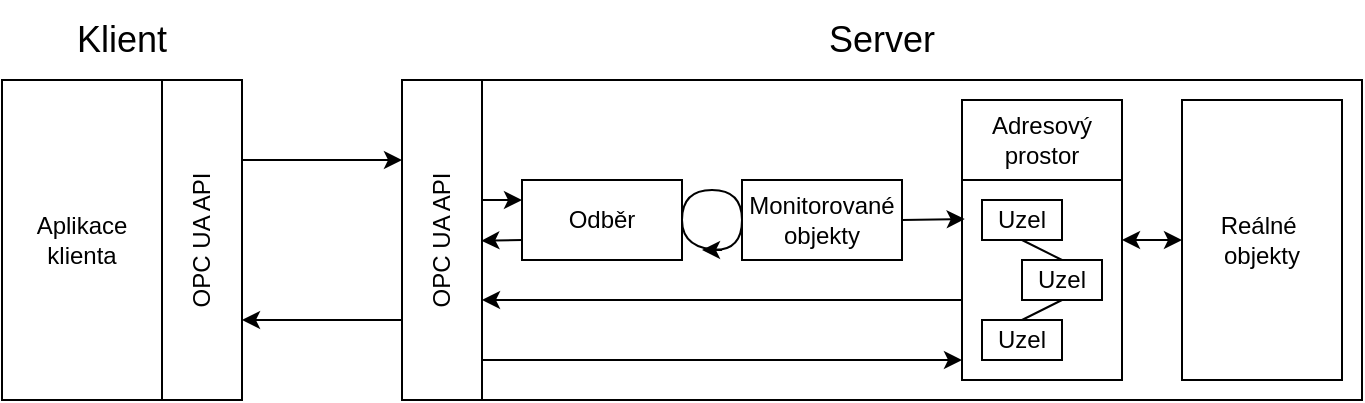 <mxfile version="14.4.3" type="github">
  <diagram id="9uc6E1NY93IKsYMUypgm" name="Page-1">
    <mxGraphModel dx="1722" dy="988" grid="1" gridSize="10" guides="1" tooltips="1" connect="1" arrows="1" fold="1" page="1" pageScale="1" pageWidth="827" pageHeight="1169" math="0" shadow="0">
      <root>
        <mxCell id="0" />
        <mxCell id="1" parent="0" />
        <mxCell id="w15VB1qtq0Yfso3e13dx-1" value="" style="rounded=0;whiteSpace=wrap;html=1;" vertex="1" parent="1">
          <mxGeometry x="120" y="120" width="120" height="160" as="geometry" />
        </mxCell>
        <mxCell id="w15VB1qtq0Yfso3e13dx-2" value="" style="rounded=0;whiteSpace=wrap;html=1;" vertex="1" parent="1">
          <mxGeometry x="320" y="120" width="480" height="160" as="geometry" />
        </mxCell>
        <mxCell id="w15VB1qtq0Yfso3e13dx-4" value="&lt;font style=&quot;font-size: 18px&quot;&gt;Klient&lt;/font&gt;" style="text;html=1;strokeColor=none;fillColor=none;align=center;verticalAlign=middle;whiteSpace=wrap;rounded=0;" vertex="1" parent="1">
          <mxGeometry x="120" y="80" width="120" height="40" as="geometry" />
        </mxCell>
        <mxCell id="w15VB1qtq0Yfso3e13dx-5" value="&lt;font style=&quot;font-size: 18px&quot;&gt;Server&lt;/font&gt;" style="text;html=1;strokeColor=none;fillColor=none;align=center;verticalAlign=middle;whiteSpace=wrap;rounded=0;" vertex="1" parent="1">
          <mxGeometry x="320" y="80" width="480" height="40" as="geometry" />
        </mxCell>
        <mxCell id="w15VB1qtq0Yfso3e13dx-7" value="OPC UA API" style="rounded=0;whiteSpace=wrap;html=1;rotation=-90;" vertex="1" parent="1">
          <mxGeometry x="140" y="180" width="160" height="40" as="geometry" />
        </mxCell>
        <mxCell id="w15VB1qtq0Yfso3e13dx-8" value="OPC UA API" style="rounded=0;whiteSpace=wrap;html=1;rotation=-90;" vertex="1" parent="1">
          <mxGeometry x="260" y="180" width="160" height="40" as="geometry" />
        </mxCell>
        <mxCell id="w15VB1qtq0Yfso3e13dx-9" value="Monitorované objekty" style="rounded=0;whiteSpace=wrap;html=1;" vertex="1" parent="1">
          <mxGeometry x="490" y="170" width="80" height="40" as="geometry" />
        </mxCell>
        <mxCell id="w15VB1qtq0Yfso3e13dx-12" value="Odběr" style="rounded=0;whiteSpace=wrap;html=1;" vertex="1" parent="1">
          <mxGeometry x="380" y="170" width="80" height="40" as="geometry" />
        </mxCell>
        <mxCell id="w15VB1qtq0Yfso3e13dx-14" value="" style="rounded=0;whiteSpace=wrap;html=1;" vertex="1" parent="1">
          <mxGeometry x="600" y="130" width="80" height="140" as="geometry" />
        </mxCell>
        <mxCell id="w15VB1qtq0Yfso3e13dx-15" value="Adresový prostor" style="rounded=0;whiteSpace=wrap;html=1;" vertex="1" parent="1">
          <mxGeometry x="600" y="130" width="80" height="40" as="geometry" />
        </mxCell>
        <mxCell id="w15VB1qtq0Yfso3e13dx-16" value="Uzel" style="rounded=0;whiteSpace=wrap;html=1;" vertex="1" parent="1">
          <mxGeometry x="610" y="180" width="40" height="20" as="geometry" />
        </mxCell>
        <mxCell id="w15VB1qtq0Yfso3e13dx-18" value="Uzel" style="rounded=0;whiteSpace=wrap;html=1;" vertex="1" parent="1">
          <mxGeometry x="630" y="210" width="40" height="20" as="geometry" />
        </mxCell>
        <mxCell id="w15VB1qtq0Yfso3e13dx-19" value="Uzel" style="rounded=0;whiteSpace=wrap;html=1;" vertex="1" parent="1">
          <mxGeometry x="610" y="240" width="40" height="20" as="geometry" />
        </mxCell>
        <mxCell id="w15VB1qtq0Yfso3e13dx-20" value="" style="endArrow=classic;html=1;entryX=0.75;entryY=0;entryDx=0;entryDy=0;exitX=0.75;exitY=1;exitDx=0;exitDy=0;" edge="1" parent="1" source="w15VB1qtq0Yfso3e13dx-7" target="w15VB1qtq0Yfso3e13dx-8">
          <mxGeometry width="50" height="50" relative="1" as="geometry">
            <mxPoint x="200" y="160" as="sourcePoint" />
            <mxPoint x="250" y="110" as="targetPoint" />
          </mxGeometry>
        </mxCell>
        <mxCell id="w15VB1qtq0Yfso3e13dx-21" value="" style="endArrow=classic;html=1;entryX=0.25;entryY=1;entryDx=0;entryDy=0;exitX=0.25;exitY=0;exitDx=0;exitDy=0;" edge="1" parent="1" source="w15VB1qtq0Yfso3e13dx-8" target="w15VB1qtq0Yfso3e13dx-7">
          <mxGeometry width="50" height="50" relative="1" as="geometry">
            <mxPoint x="210" y="170" as="sourcePoint" />
            <mxPoint x="330" y="170" as="targetPoint" />
          </mxGeometry>
        </mxCell>
        <mxCell id="w15VB1qtq0Yfso3e13dx-22" value="" style="endArrow=classic;html=1;exitX=0.75;exitY=1;exitDx=0;exitDy=0;" edge="1" parent="1">
          <mxGeometry width="50" height="50" relative="1" as="geometry">
            <mxPoint x="360" y="180" as="sourcePoint" />
            <mxPoint x="380" y="180" as="targetPoint" />
          </mxGeometry>
        </mxCell>
        <mxCell id="w15VB1qtq0Yfso3e13dx-23" value="" style="endArrow=classic;html=1;exitX=0;exitY=0.75;exitDx=0;exitDy=0;entryX=0.623;entryY=0.992;entryDx=0;entryDy=0;entryPerimeter=0;" edge="1" parent="1" source="w15VB1qtq0Yfso3e13dx-12">
          <mxGeometry width="50" height="50" relative="1" as="geometry">
            <mxPoint x="370" y="190" as="sourcePoint" />
            <mxPoint x="359.68" y="200.32" as="targetPoint" />
          </mxGeometry>
        </mxCell>
        <mxCell id="w15VB1qtq0Yfso3e13dx-26" value="" style="curved=1;endArrow=classic;html=1;" edge="1" parent="1">
          <mxGeometry width="50" height="50" relative="1" as="geometry">
            <mxPoint x="480" y="205" as="sourcePoint" />
            <mxPoint x="470" y="205" as="targetPoint" />
            <Array as="points">
              <mxPoint x="460" y="205" />
              <mxPoint x="460" y="175" />
              <mxPoint x="490" y="175" />
              <mxPoint x="490" y="205" />
            </Array>
          </mxGeometry>
        </mxCell>
        <mxCell id="w15VB1qtq0Yfso3e13dx-30" value="" style="endArrow=classic;html=1;exitX=1;exitY=0.5;exitDx=0;exitDy=0;entryX=0.017;entryY=0.425;entryDx=0;entryDy=0;entryPerimeter=0;" edge="1" parent="1" source="w15VB1qtq0Yfso3e13dx-9" target="w15VB1qtq0Yfso3e13dx-14">
          <mxGeometry width="50" height="50" relative="1" as="geometry">
            <mxPoint x="550" y="230" as="sourcePoint" />
            <mxPoint x="600" y="192" as="targetPoint" />
          </mxGeometry>
        </mxCell>
        <mxCell id="w15VB1qtq0Yfso3e13dx-34" value="" style="endArrow=classic;startArrow=classic;html=1;entryX=0.5;entryY=0;entryDx=0;entryDy=0;exitX=1;exitY=0.5;exitDx=0;exitDy=0;" edge="1" parent="1" source="w15VB1qtq0Yfso3e13dx-14">
          <mxGeometry width="50" height="50" relative="1" as="geometry">
            <mxPoint x="680" y="225" as="sourcePoint" />
            <mxPoint x="710" y="200" as="targetPoint" />
          </mxGeometry>
        </mxCell>
        <mxCell id="w15VB1qtq0Yfso3e13dx-36" value="" style="endArrow=classic;html=1;" edge="1" parent="1">
          <mxGeometry width="50" height="50" relative="1" as="geometry">
            <mxPoint x="600" y="230" as="sourcePoint" />
            <mxPoint x="360" y="230" as="targetPoint" />
          </mxGeometry>
        </mxCell>
        <mxCell id="w15VB1qtq0Yfso3e13dx-37" value="" style="endArrow=classic;html=1;" edge="1" parent="1">
          <mxGeometry width="50" height="50" relative="1" as="geometry">
            <mxPoint x="360" y="260" as="sourcePoint" />
            <mxPoint x="600" y="260" as="targetPoint" />
          </mxGeometry>
        </mxCell>
        <mxCell id="w15VB1qtq0Yfso3e13dx-39" value="Aplikace klienta" style="rounded=0;whiteSpace=wrap;html=1;" vertex="1" parent="1">
          <mxGeometry x="120" y="120" width="80" height="160" as="geometry" />
        </mxCell>
        <mxCell id="w15VB1qtq0Yfso3e13dx-42" value="" style="endArrow=none;html=1;entryX=0.5;entryY=1;entryDx=0;entryDy=0;exitX=0.5;exitY=0;exitDx=0;exitDy=0;" edge="1" parent="1" source="w15VB1qtq0Yfso3e13dx-18" target="w15VB1qtq0Yfso3e13dx-16">
          <mxGeometry width="50" height="50" relative="1" as="geometry">
            <mxPoint x="520" y="600" as="sourcePoint" />
            <mxPoint x="570" y="550" as="targetPoint" />
          </mxGeometry>
        </mxCell>
        <mxCell id="w15VB1qtq0Yfso3e13dx-43" value="" style="endArrow=none;html=1;entryX=0.5;entryY=1;entryDx=0;entryDy=0;exitX=0.5;exitY=0;exitDx=0;exitDy=0;" edge="1" parent="1" source="w15VB1qtq0Yfso3e13dx-19" target="w15VB1qtq0Yfso3e13dx-18">
          <mxGeometry width="50" height="50" relative="1" as="geometry">
            <mxPoint x="580" y="410" as="sourcePoint" />
            <mxPoint x="630" y="360" as="targetPoint" />
          </mxGeometry>
        </mxCell>
        <mxCell id="w15VB1qtq0Yfso3e13dx-44" value="Reálné&amp;nbsp;&lt;br&gt;objekty" style="rounded=0;whiteSpace=wrap;html=1;" vertex="1" parent="1">
          <mxGeometry x="710" y="130" width="80" height="140" as="geometry" />
        </mxCell>
      </root>
    </mxGraphModel>
  </diagram>
</mxfile>
